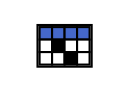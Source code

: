 digraph dibujo{
node [shape=plaintext]
a [label=<<TABLE BORDER="1" CELLBORDER="1" CELLSPACING="0">
<TR>  <TD BGCOLOR="#4568cb"></TD>  <TD BGCOLOR="#4568cb"></TD>  <TD BGCOLOR="#4568cb"></TD>  <TD BGCOLOR="#4568cb"></TD>  </TR>
<TR>  <TD BGCOLOR="#FFFFFF"></TD>  <TD BGCOLOR="#000000"></TD>  <TD BGCOLOR="#FFFFFF"></TD>  <TD BGCOLOR="#FFFFFF"></TD>  </TR>
<TR>  <TD BGCOLOR="#FFFFFF"></TD>  <TD BGCOLOR="#FFFFFF"></TD>  <TD BGCOLOR="#000000"></TD>  <TD BGCOLOR="#FFFFFF"></TD>  </TR>
</TABLE>>];
}